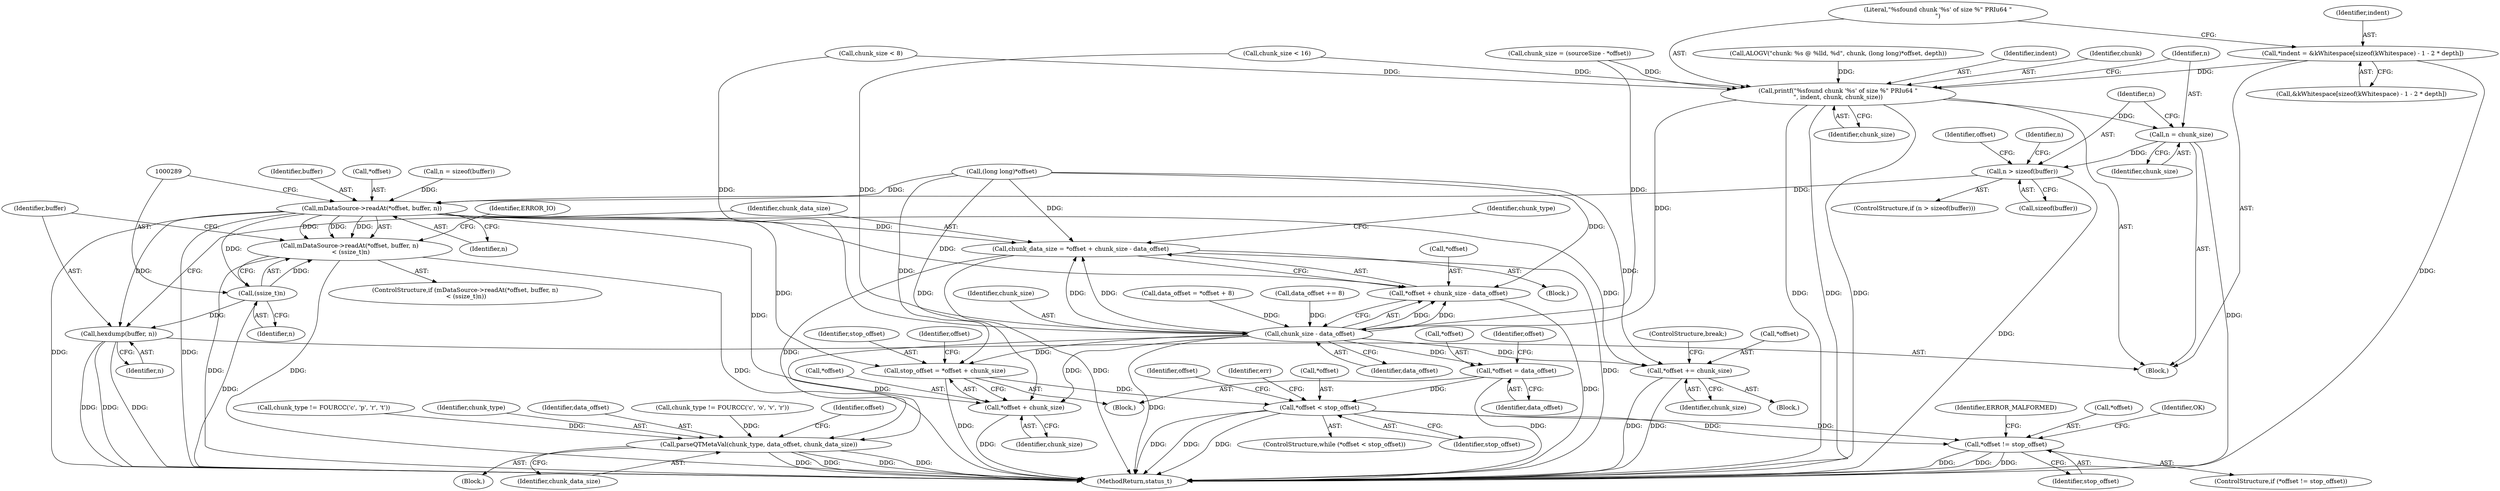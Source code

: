 digraph "0_Android_f81038006b4c59a5a148dcad887371206033c28f_2@array" {
"1000248" [label="(Call,*indent = &kWhitespace[sizeof(kWhitespace) - 1 - 2 * depth])"];
"1000261" [label="(Call,printf(\"%sfound chunk '%s' of size %\" PRIu64 \"\n\", indent, chunk, chunk_size))"];
"1000268" [label="(Call,n = chunk_size)"];
"1000272" [label="(Call,n > sizeof(buffer))"];
"1000283" [label="(Call,mDataSource->readAt(*offset, buffer, n))"];
"1000282" [label="(Call,mDataSource->readAt(*offset, buffer, n)\n < (ssize_t)n)"];
"1000288" [label="(Call,(ssize_t)n)"];
"1000294" [label="(Call,hexdump(buffer, n))"];
"1000299" [label="(Call,chunk_data_size = *offset + chunk_size - data_offset)"];
"1003278" [label="(Call,parseQTMetaVal(chunk_type, data_offset, chunk_data_size))"];
"1000301" [label="(Call,*offset + chunk_size - data_offset)"];
"1000332" [label="(Call,stop_offset = *offset + chunk_size)"];
"1000343" [label="(Call,*offset < stop_offset)"];
"1000364" [label="(Call,*offset != stop_offset)"];
"1000334" [label="(Call,*offset + chunk_size)"];
"1003282" [label="(Call,*offset += chunk_size)"];
"1000304" [label="(Call,chunk_size - data_offset)"];
"1000338" [label="(Call,*offset = data_offset)"];
"1000283" [label="(Call,mDataSource->readAt(*offset, buffer, n))"];
"1003278" [label="(Call,parseQTMetaVal(chunk_type, data_offset, chunk_data_size))"];
"1003289" [label="(MethodReturn,status_t)"];
"1000277" [label="(Call,n = sizeof(buffer))"];
"1000367" [label="(Identifier,stop_offset)"];
"1000264" [label="(Identifier,chunk)"];
"1000335" [label="(Call,*offset)"];
"1003277" [label="(Block,)"];
"1000250" [label="(Call,&kWhitespace[sizeof(kWhitespace) - 1 - 2 * depth])"];
"1000272" [label="(Call,n > sizeof(buffer))"];
"1000364" [label="(Call,*offset != stop_offset)"];
"1000302" [label="(Call,*offset)"];
"1003286" [label="(ControlStructure,break;)"];
"1000301" [label="(Call,*offset + chunk_size - data_offset)"];
"1000332" [label="(Call,stop_offset = *offset + chunk_size)"];
"1000175" [label="(Call,chunk_size < 16)"];
"1003285" [label="(Identifier,chunk_size)"];
"1000268" [label="(Call,n = chunk_size)"];
"1000222" [label="(Call,chunk_size < 8)"];
"1000270" [label="(Identifier,chunk_size)"];
"1000339" [label="(Call,*offset)"];
"1003284" [label="(Identifier,offset)"];
"1000299" [label="(Call,chunk_data_size = *offset + chunk_size - data_offset)"];
"1000330" [label="(Block,)"];
"1000265" [label="(Identifier,chunk_size)"];
"1000366" [label="(Identifier,offset)"];
"1003272" [label="(Block,)"];
"1000286" [label="(Identifier,buffer)"];
"1000333" [label="(Identifier,stop_offset)"];
"1000261" [label="(Call,printf(\"%sfound chunk '%s' of size %\" PRIu64 \"\n\", indent, chunk, chunk_size))"];
"1003282" [label="(Call,*offset += chunk_size)"];
"1000341" [label="(Identifier,data_offset)"];
"1000345" [label="(Identifier,offset)"];
"1000107" [label="(Block,)"];
"1000235" [label="(Call,(long long)*offset)"];
"1000306" [label="(Identifier,data_offset)"];
"1000284" [label="(Call,*offset)"];
"1000242" [label="(Block,)"];
"1000282" [label="(Call,mDataSource->readAt(*offset, buffer, n)\n < (ssize_t)n)"];
"1000300" [label="(Identifier,chunk_data_size)"];
"1000287" [label="(Identifier,n)"];
"1000350" [label="(Identifier,err)"];
"1000232" [label="(Call,ALOGV(\"chunk: %s @ %lld, %d\", chunk, (long long)*offset, depth))"];
"1000334" [label="(Call,*offset + chunk_size)"];
"1000305" [label="(Identifier,chunk_size)"];
"1000263" [label="(Identifier,indent)"];
"1000285" [label="(Identifier,offset)"];
"1000200" [label="(Call,chunk_size = (sourceSize - *offset))"];
"1000309" [label="(Call,chunk_type != FOURCC('c', 'p', 'r', 't'))"];
"1000343" [label="(Call,*offset < stop_offset)"];
"1000342" [label="(ControlStructure,while (*offset < stop_offset))"];
"1000337" [label="(Identifier,chunk_size)"];
"1000142" [label="(Call,data_offset = *offset + 8)"];
"1000269" [label="(Identifier,n)"];
"1000344" [label="(Call,*offset)"];
"1000248" [label="(Call,*indent = &kWhitespace[sizeof(kWhitespace) - 1 - 2 * depth])"];
"1000363" [label="(ControlStructure,if (*offset != stop_offset))"];
"1003279" [label="(Identifier,chunk_type)"];
"1000290" [label="(Identifier,n)"];
"1000346" [label="(Identifier,stop_offset)"];
"1000271" [label="(ControlStructure,if (n > sizeof(buffer)))"];
"1000293" [label="(Identifier,ERROR_IO)"];
"1000304" [label="(Call,chunk_size - data_offset)"];
"1000365" [label="(Call,*offset)"];
"1003281" [label="(Identifier,chunk_data_size)"];
"1000262" [label="(Literal,\"%sfound chunk '%s' of size %\" PRIu64 \"\n\")"];
"1000294" [label="(Call,hexdump(buffer, n))"];
"1000288" [label="(Call,(ssize_t)n)"];
"1000338" [label="(Call,*offset = data_offset)"];
"1000372" [label="(Identifier,OK)"];
"1000295" [label="(Identifier,buffer)"];
"1000296" [label="(Identifier,n)"];
"1000171" [label="(Call,data_offset += 8)"];
"1000281" [label="(ControlStructure,if (mDataSource->readAt(*offset, buffer, n)\n < (ssize_t)n))"];
"1003283" [label="(Call,*offset)"];
"1000249" [label="(Identifier,indent)"];
"1000370" [label="(Identifier,ERROR_MALFORMED)"];
"1000273" [label="(Identifier,n)"];
"1003280" [label="(Identifier,data_offset)"];
"1000340" [label="(Identifier,offset)"];
"1000317" [label="(Call,chunk_type != FOURCC('c', 'o', 'v', 'r'))"];
"1000278" [label="(Identifier,n)"];
"1000274" [label="(Call,sizeof(buffer))"];
"1000310" [label="(Identifier,chunk_type)"];
"1000248" -> "1000242"  [label="AST: "];
"1000248" -> "1000250"  [label="CFG: "];
"1000249" -> "1000248"  [label="AST: "];
"1000250" -> "1000248"  [label="AST: "];
"1000262" -> "1000248"  [label="CFG: "];
"1000248" -> "1003289"  [label="DDG: "];
"1000248" -> "1000261"  [label="DDG: "];
"1000261" -> "1000242"  [label="AST: "];
"1000261" -> "1000265"  [label="CFG: "];
"1000262" -> "1000261"  [label="AST: "];
"1000263" -> "1000261"  [label="AST: "];
"1000264" -> "1000261"  [label="AST: "];
"1000265" -> "1000261"  [label="AST: "];
"1000269" -> "1000261"  [label="CFG: "];
"1000261" -> "1003289"  [label="DDG: "];
"1000261" -> "1003289"  [label="DDG: "];
"1000261" -> "1003289"  [label="DDG: "];
"1000232" -> "1000261"  [label="DDG: "];
"1000200" -> "1000261"  [label="DDG: "];
"1000222" -> "1000261"  [label="DDG: "];
"1000175" -> "1000261"  [label="DDG: "];
"1000261" -> "1000268"  [label="DDG: "];
"1000261" -> "1000304"  [label="DDG: "];
"1000268" -> "1000242"  [label="AST: "];
"1000268" -> "1000270"  [label="CFG: "];
"1000269" -> "1000268"  [label="AST: "];
"1000270" -> "1000268"  [label="AST: "];
"1000273" -> "1000268"  [label="CFG: "];
"1000268" -> "1003289"  [label="DDG: "];
"1000268" -> "1000272"  [label="DDG: "];
"1000272" -> "1000271"  [label="AST: "];
"1000272" -> "1000274"  [label="CFG: "];
"1000273" -> "1000272"  [label="AST: "];
"1000274" -> "1000272"  [label="AST: "];
"1000278" -> "1000272"  [label="CFG: "];
"1000285" -> "1000272"  [label="CFG: "];
"1000272" -> "1003289"  [label="DDG: "];
"1000272" -> "1000283"  [label="DDG: "];
"1000283" -> "1000282"  [label="AST: "];
"1000283" -> "1000287"  [label="CFG: "];
"1000284" -> "1000283"  [label="AST: "];
"1000286" -> "1000283"  [label="AST: "];
"1000287" -> "1000283"  [label="AST: "];
"1000289" -> "1000283"  [label="CFG: "];
"1000283" -> "1003289"  [label="DDG: "];
"1000283" -> "1003289"  [label="DDG: "];
"1000283" -> "1000282"  [label="DDG: "];
"1000283" -> "1000282"  [label="DDG: "];
"1000283" -> "1000282"  [label="DDG: "];
"1000235" -> "1000283"  [label="DDG: "];
"1000277" -> "1000283"  [label="DDG: "];
"1000283" -> "1000288"  [label="DDG: "];
"1000283" -> "1000294"  [label="DDG: "];
"1000283" -> "1000299"  [label="DDG: "];
"1000283" -> "1000301"  [label="DDG: "];
"1000283" -> "1000332"  [label="DDG: "];
"1000283" -> "1000334"  [label="DDG: "];
"1000283" -> "1003282"  [label="DDG: "];
"1000282" -> "1000281"  [label="AST: "];
"1000282" -> "1000288"  [label="CFG: "];
"1000288" -> "1000282"  [label="AST: "];
"1000293" -> "1000282"  [label="CFG: "];
"1000295" -> "1000282"  [label="CFG: "];
"1000282" -> "1003289"  [label="DDG: "];
"1000282" -> "1003289"  [label="DDG: "];
"1000282" -> "1003289"  [label="DDG: "];
"1000288" -> "1000282"  [label="DDG: "];
"1000288" -> "1000290"  [label="CFG: "];
"1000289" -> "1000288"  [label="AST: "];
"1000290" -> "1000288"  [label="AST: "];
"1000288" -> "1003289"  [label="DDG: "];
"1000288" -> "1000294"  [label="DDG: "];
"1000294" -> "1000242"  [label="AST: "];
"1000294" -> "1000296"  [label="CFG: "];
"1000295" -> "1000294"  [label="AST: "];
"1000296" -> "1000294"  [label="AST: "];
"1000300" -> "1000294"  [label="CFG: "];
"1000294" -> "1003289"  [label="DDG: "];
"1000294" -> "1003289"  [label="DDG: "];
"1000294" -> "1003289"  [label="DDG: "];
"1000299" -> "1000107"  [label="AST: "];
"1000299" -> "1000301"  [label="CFG: "];
"1000300" -> "1000299"  [label="AST: "];
"1000301" -> "1000299"  [label="AST: "];
"1000310" -> "1000299"  [label="CFG: "];
"1000299" -> "1003289"  [label="DDG: "];
"1000299" -> "1003289"  [label="DDG: "];
"1000235" -> "1000299"  [label="DDG: "];
"1000304" -> "1000299"  [label="DDG: "];
"1000304" -> "1000299"  [label="DDG: "];
"1000299" -> "1003278"  [label="DDG: "];
"1003278" -> "1003277"  [label="AST: "];
"1003278" -> "1003281"  [label="CFG: "];
"1003279" -> "1003278"  [label="AST: "];
"1003280" -> "1003278"  [label="AST: "];
"1003281" -> "1003278"  [label="AST: "];
"1003284" -> "1003278"  [label="CFG: "];
"1003278" -> "1003289"  [label="DDG: "];
"1003278" -> "1003289"  [label="DDG: "];
"1003278" -> "1003289"  [label="DDG: "];
"1003278" -> "1003289"  [label="DDG: "];
"1000309" -> "1003278"  [label="DDG: "];
"1000317" -> "1003278"  [label="DDG: "];
"1000304" -> "1003278"  [label="DDG: "];
"1000301" -> "1000304"  [label="CFG: "];
"1000302" -> "1000301"  [label="AST: "];
"1000304" -> "1000301"  [label="AST: "];
"1000301" -> "1003289"  [label="DDG: "];
"1000235" -> "1000301"  [label="DDG: "];
"1000304" -> "1000301"  [label="DDG: "];
"1000304" -> "1000301"  [label="DDG: "];
"1000332" -> "1000330"  [label="AST: "];
"1000332" -> "1000334"  [label="CFG: "];
"1000333" -> "1000332"  [label="AST: "];
"1000334" -> "1000332"  [label="AST: "];
"1000340" -> "1000332"  [label="CFG: "];
"1000332" -> "1003289"  [label="DDG: "];
"1000235" -> "1000332"  [label="DDG: "];
"1000304" -> "1000332"  [label="DDG: "];
"1000332" -> "1000343"  [label="DDG: "];
"1000343" -> "1000342"  [label="AST: "];
"1000343" -> "1000346"  [label="CFG: "];
"1000344" -> "1000343"  [label="AST: "];
"1000346" -> "1000343"  [label="AST: "];
"1000350" -> "1000343"  [label="CFG: "];
"1000366" -> "1000343"  [label="CFG: "];
"1000343" -> "1003289"  [label="DDG: "];
"1000343" -> "1003289"  [label="DDG: "];
"1000343" -> "1003289"  [label="DDG: "];
"1000338" -> "1000343"  [label="DDG: "];
"1000343" -> "1000364"  [label="DDG: "];
"1000343" -> "1000364"  [label="DDG: "];
"1000364" -> "1000363"  [label="AST: "];
"1000364" -> "1000367"  [label="CFG: "];
"1000365" -> "1000364"  [label="AST: "];
"1000367" -> "1000364"  [label="AST: "];
"1000370" -> "1000364"  [label="CFG: "];
"1000372" -> "1000364"  [label="CFG: "];
"1000364" -> "1003289"  [label="DDG: "];
"1000364" -> "1003289"  [label="DDG: "];
"1000364" -> "1003289"  [label="DDG: "];
"1000334" -> "1000337"  [label="CFG: "];
"1000335" -> "1000334"  [label="AST: "];
"1000337" -> "1000334"  [label="AST: "];
"1000334" -> "1003289"  [label="DDG: "];
"1000235" -> "1000334"  [label="DDG: "];
"1000304" -> "1000334"  [label="DDG: "];
"1003282" -> "1003272"  [label="AST: "];
"1003282" -> "1003285"  [label="CFG: "];
"1003283" -> "1003282"  [label="AST: "];
"1003285" -> "1003282"  [label="AST: "];
"1003286" -> "1003282"  [label="CFG: "];
"1003282" -> "1003289"  [label="DDG: "];
"1003282" -> "1003289"  [label="DDG: "];
"1000304" -> "1003282"  [label="DDG: "];
"1000235" -> "1003282"  [label="DDG: "];
"1000304" -> "1000306"  [label="CFG: "];
"1000305" -> "1000304"  [label="AST: "];
"1000306" -> "1000304"  [label="AST: "];
"1000304" -> "1003289"  [label="DDG: "];
"1000200" -> "1000304"  [label="DDG: "];
"1000222" -> "1000304"  [label="DDG: "];
"1000175" -> "1000304"  [label="DDG: "];
"1000171" -> "1000304"  [label="DDG: "];
"1000142" -> "1000304"  [label="DDG: "];
"1000304" -> "1000338"  [label="DDG: "];
"1000338" -> "1000330"  [label="AST: "];
"1000338" -> "1000341"  [label="CFG: "];
"1000339" -> "1000338"  [label="AST: "];
"1000341" -> "1000338"  [label="AST: "];
"1000345" -> "1000338"  [label="CFG: "];
"1000338" -> "1003289"  [label="DDG: "];
}
